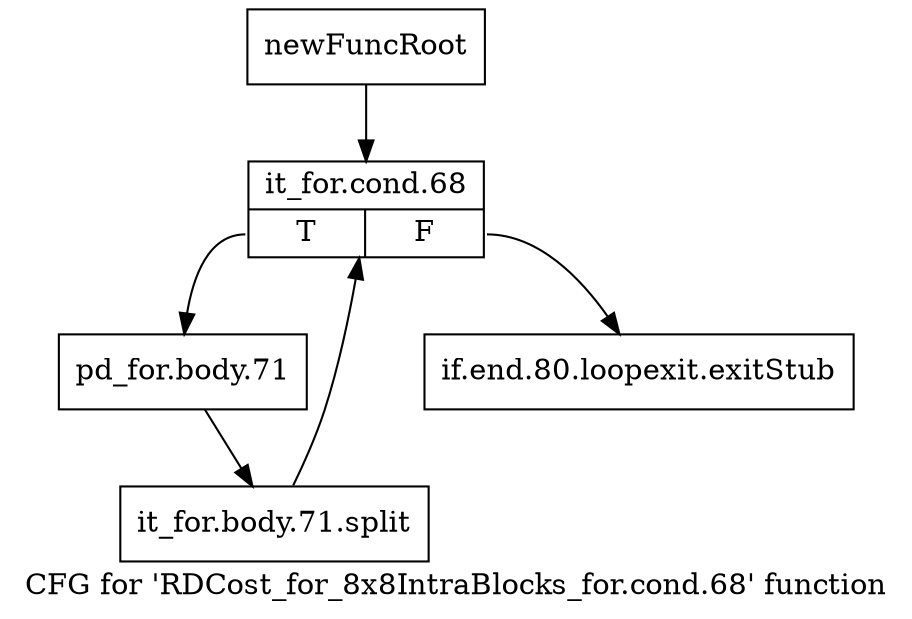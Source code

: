digraph "CFG for 'RDCost_for_8x8IntraBlocks_for.cond.68' function" {
	label="CFG for 'RDCost_for_8x8IntraBlocks_for.cond.68' function";

	Node0x2f552c0 [shape=record,label="{newFuncRoot}"];
	Node0x2f552c0 -> Node0x2f55360;
	Node0x2f55310 [shape=record,label="{if.end.80.loopexit.exitStub}"];
	Node0x2f55360 [shape=record,label="{it_for.cond.68|{<s0>T|<s1>F}}"];
	Node0x2f55360:s0 -> Node0x2f553b0;
	Node0x2f55360:s1 -> Node0x2f55310;
	Node0x2f553b0 [shape=record,label="{pd_for.body.71}"];
	Node0x2f553b0 -> Node0x3e83bc0;
	Node0x3e83bc0 [shape=record,label="{it_for.body.71.split}"];
	Node0x3e83bc0 -> Node0x2f55360;
}
